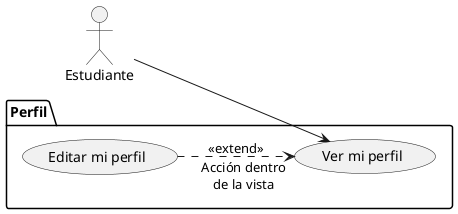 @startuml PerfilesDiagram

left to right direction

actor "Estudiante" as Estudiante

package "Perfil" {
    usecase "Ver mi perfil" as UC_VerPerfil
    usecase "Editar mi perfil" as UC_EditarPerfil
    
    UC_EditarPerfil ..> UC_VerPerfil : <<extend>> "Acción dentro\nde la vista"
}

Estudiante --> UC_VerPerfil


@enduml
